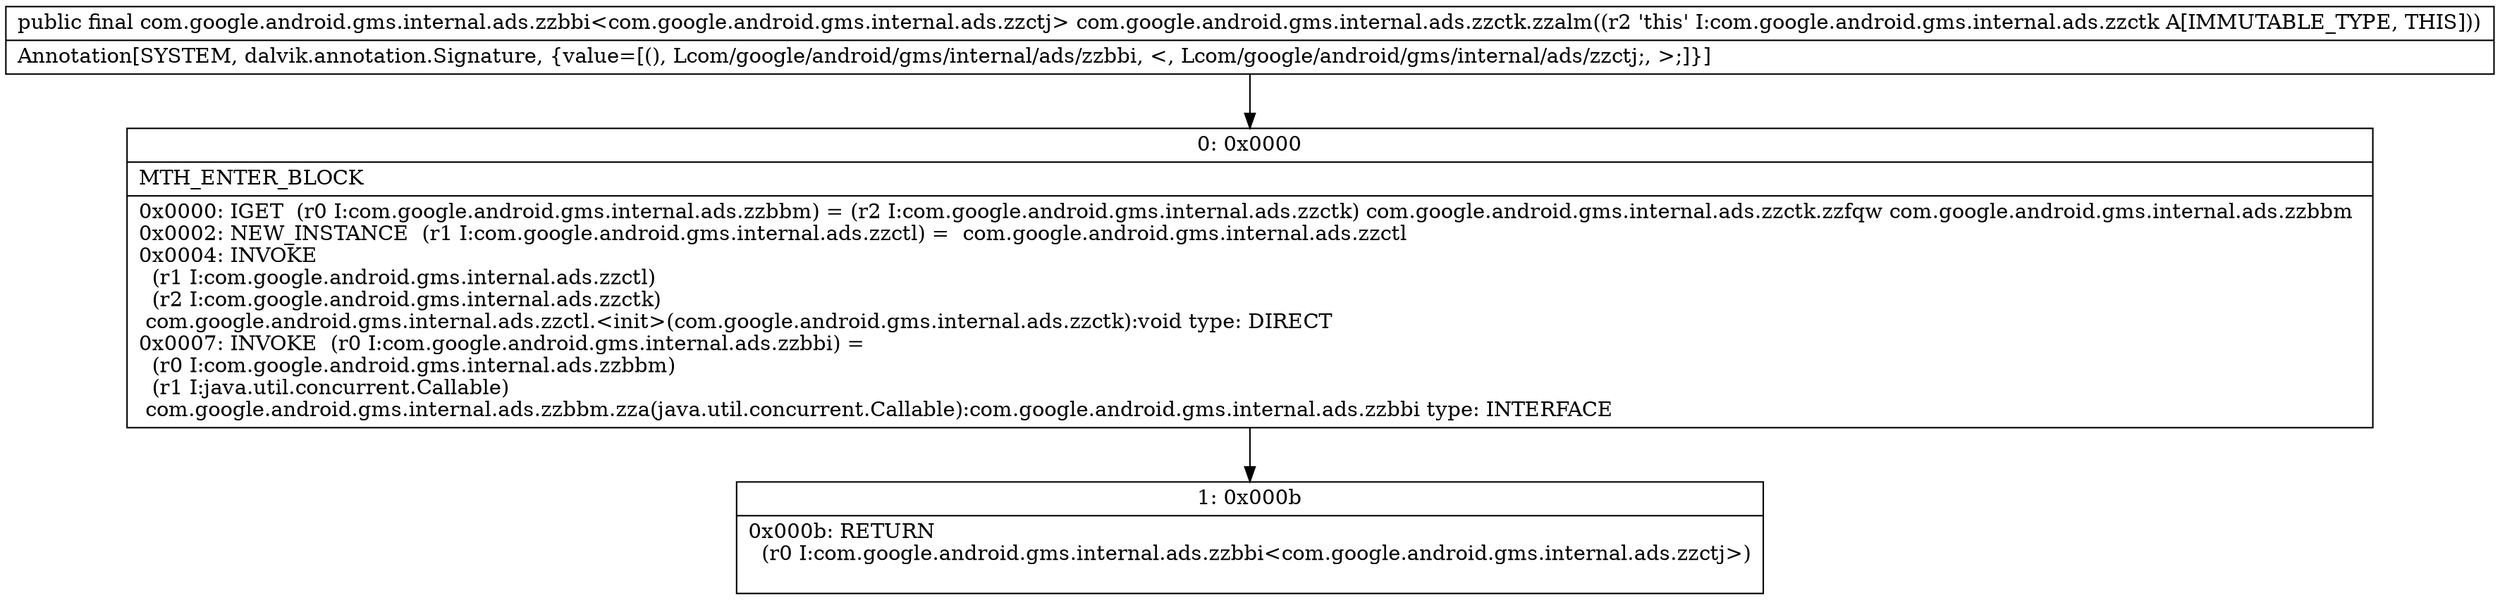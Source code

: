 digraph "CFG forcom.google.android.gms.internal.ads.zzctk.zzalm()Lcom\/google\/android\/gms\/internal\/ads\/zzbbi;" {
Node_0 [shape=record,label="{0\:\ 0x0000|MTH_ENTER_BLOCK\l|0x0000: IGET  (r0 I:com.google.android.gms.internal.ads.zzbbm) = (r2 I:com.google.android.gms.internal.ads.zzctk) com.google.android.gms.internal.ads.zzctk.zzfqw com.google.android.gms.internal.ads.zzbbm \l0x0002: NEW_INSTANCE  (r1 I:com.google.android.gms.internal.ads.zzctl) =  com.google.android.gms.internal.ads.zzctl \l0x0004: INVOKE  \l  (r1 I:com.google.android.gms.internal.ads.zzctl)\l  (r2 I:com.google.android.gms.internal.ads.zzctk)\l com.google.android.gms.internal.ads.zzctl.\<init\>(com.google.android.gms.internal.ads.zzctk):void type: DIRECT \l0x0007: INVOKE  (r0 I:com.google.android.gms.internal.ads.zzbbi) = \l  (r0 I:com.google.android.gms.internal.ads.zzbbm)\l  (r1 I:java.util.concurrent.Callable)\l com.google.android.gms.internal.ads.zzbbm.zza(java.util.concurrent.Callable):com.google.android.gms.internal.ads.zzbbi type: INTERFACE \l}"];
Node_1 [shape=record,label="{1\:\ 0x000b|0x000b: RETURN  \l  (r0 I:com.google.android.gms.internal.ads.zzbbi\<com.google.android.gms.internal.ads.zzctj\>)\l \l}"];
MethodNode[shape=record,label="{public final com.google.android.gms.internal.ads.zzbbi\<com.google.android.gms.internal.ads.zzctj\> com.google.android.gms.internal.ads.zzctk.zzalm((r2 'this' I:com.google.android.gms.internal.ads.zzctk A[IMMUTABLE_TYPE, THIS]))  | Annotation[SYSTEM, dalvik.annotation.Signature, \{value=[(), Lcom\/google\/android\/gms\/internal\/ads\/zzbbi, \<, Lcom\/google\/android\/gms\/internal\/ads\/zzctj;, \>;]\}]\l}"];
MethodNode -> Node_0;
Node_0 -> Node_1;
}

